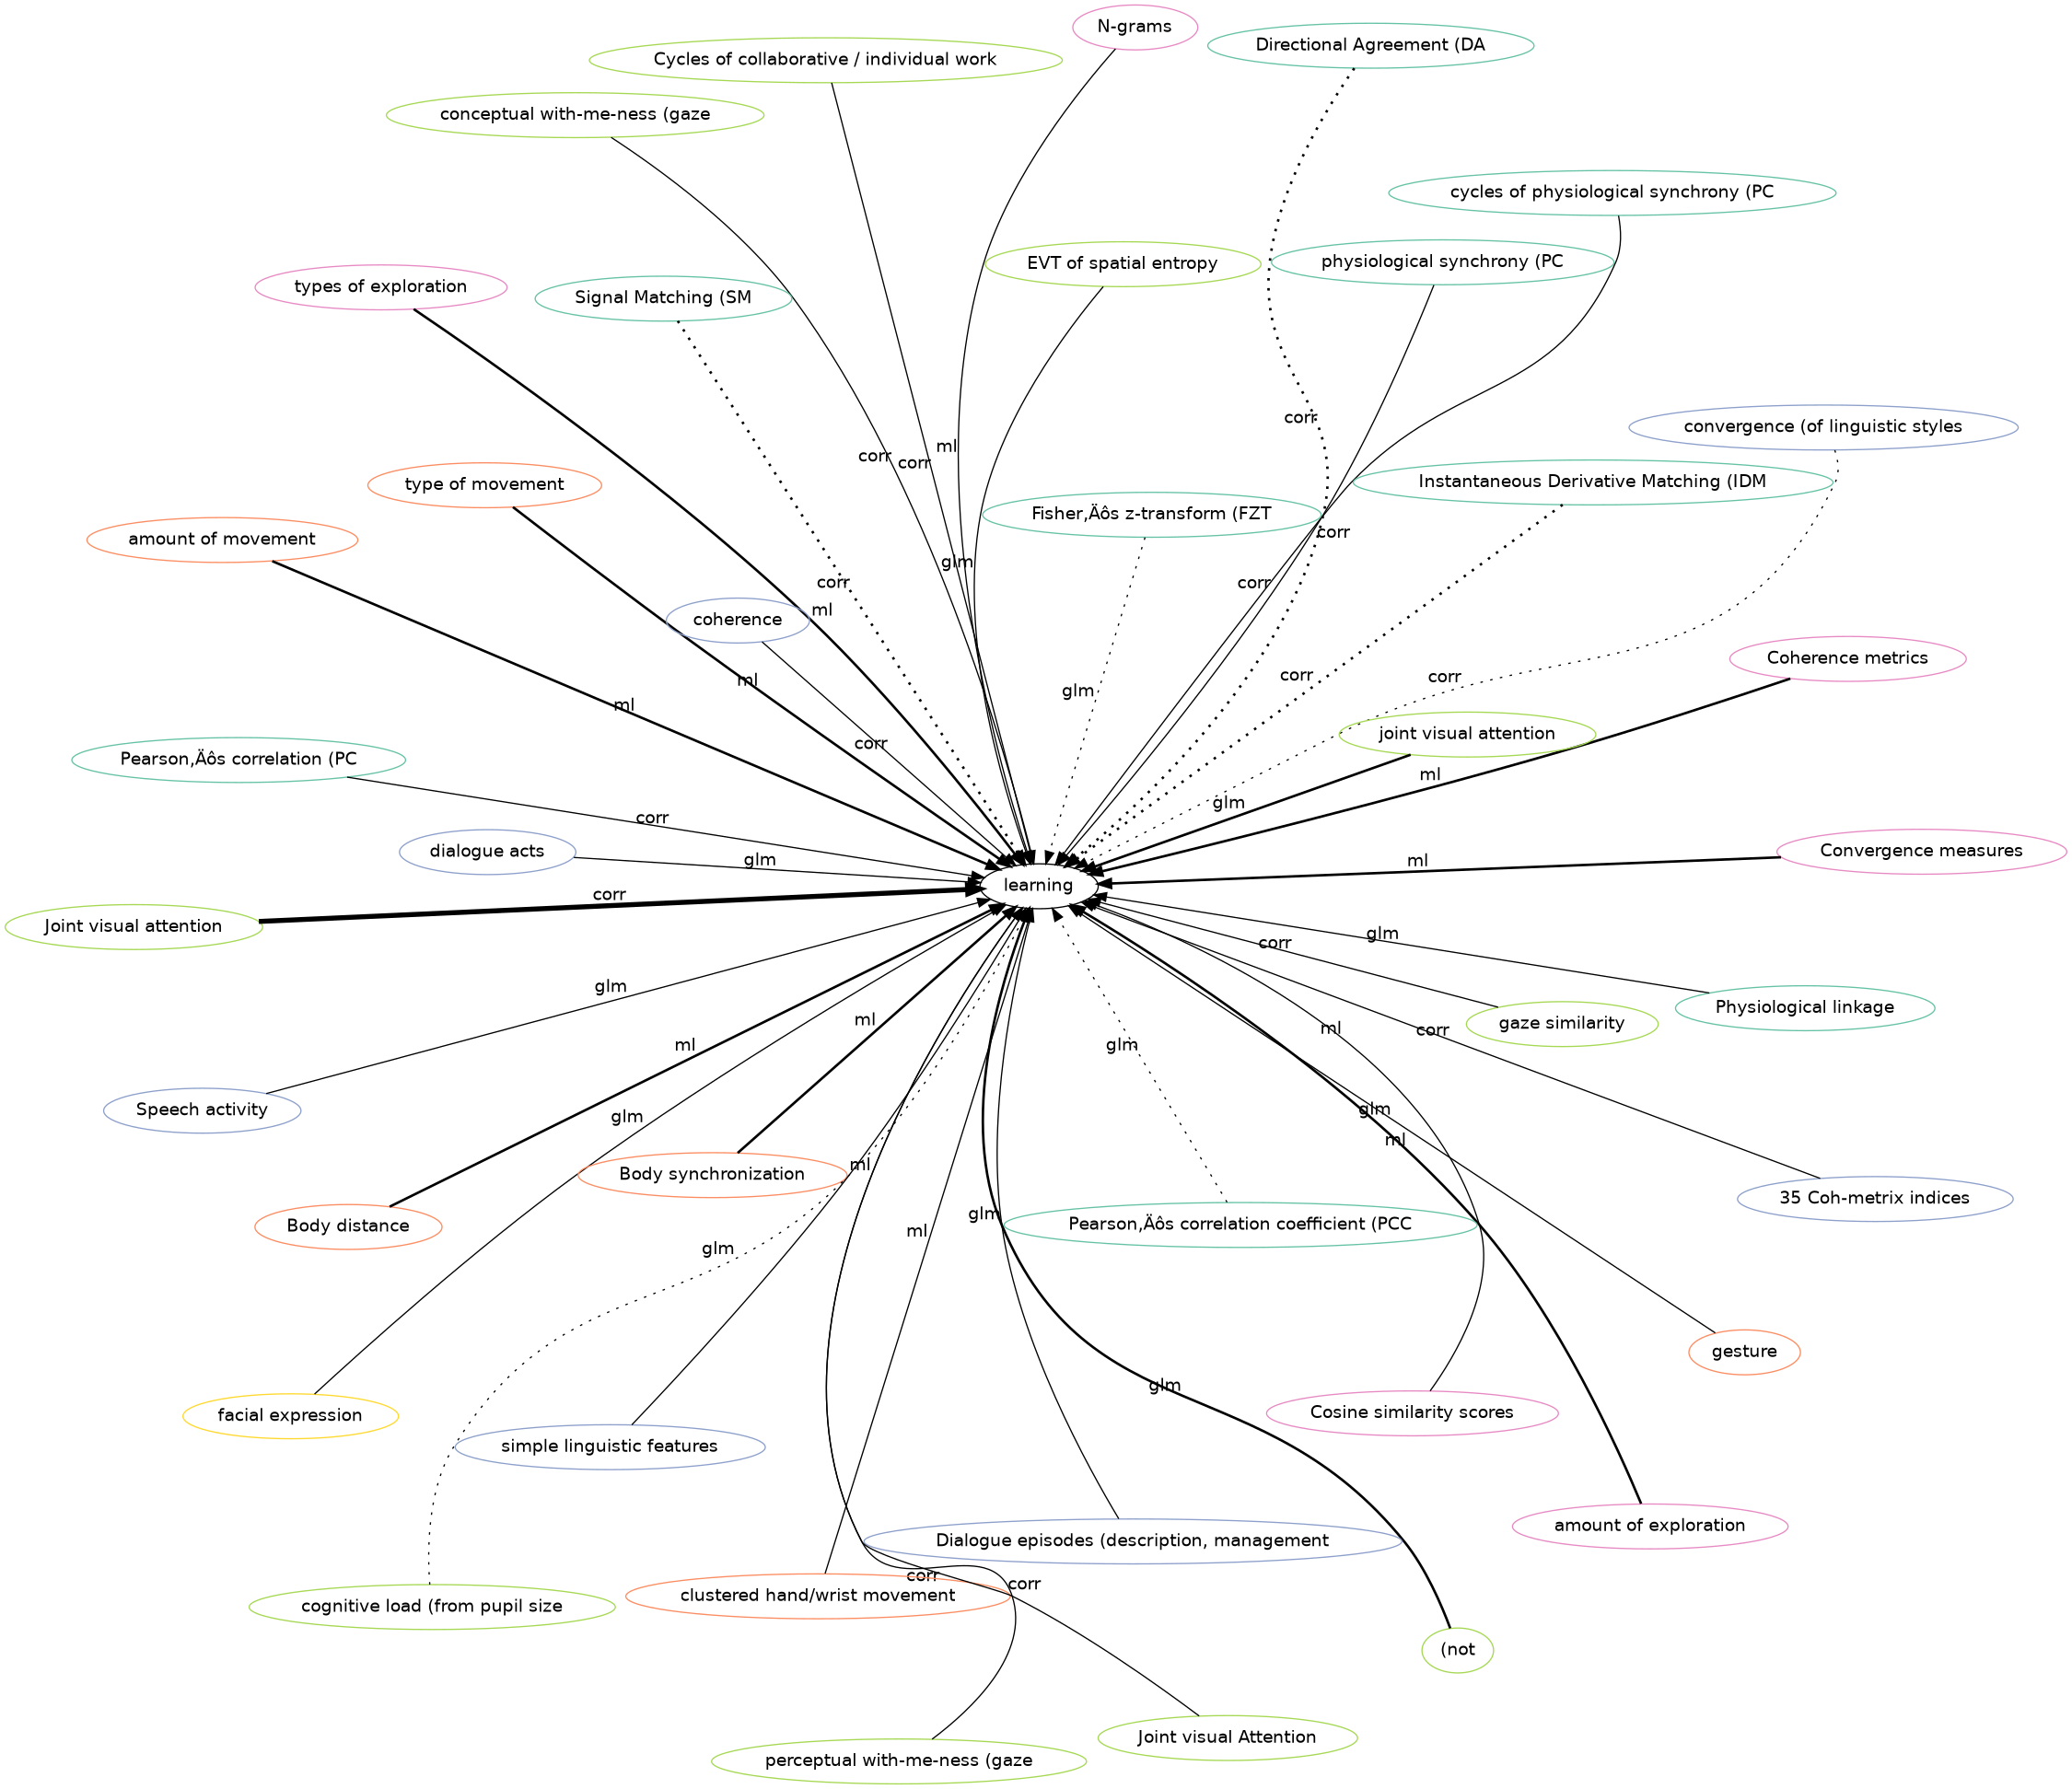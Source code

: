 digraph world {
        size="15,15";
        layout=neato
        graph [fontname = "helvetica"];
        node [fontname = "helvetica", colorscheme=set28];
        edge [fontname = "helvetica", colorscheme=set28];

	"learning" [href="index.svg"];
	"Physiological linkage" [href="https://scholar.google.com/scholar?hl=en&q=Physiological%20Linkage%20of%20Dyadic%20Gaming%20Experience" target="_blank" , color="1"];
	"perceptual with-me-ness (gaze" [href="https://scholar.google.com/scholar?hl=en&q=Looking%20AT%20versus%20Looking%20THROUGH:%20A%20Dual%20Eye-tracking%20Study%20in%20MOOC%20Context" target="_blank" , color="5"];
	"conceptual with-me-ness (gaze" [href="https://scholar.google.com/scholar?hl=en&q=Looking%20AT%20versus%20Looking%20THROUGH:%20A%20Dual%20Eye-tracking%20Study%20in%20MOOC%20Context" target="_blank" , color="5"];
	"gaze similarity" [href="https://scholar.google.com/scholar?hl=en&q=Looking%20AT%20versus%20Looking%20THROUGH:%20A%20Dual%20Eye-tracking%20Study%20in%20MOOC%20Context" target="_blank" , color="5"];
	"dialogue acts" [href="https://scholar.google.com/scholar?hl=en&q=The%20Additive%20Value%20of%20Multimodal%20Features%20for%20Predicting%20Engagement,%20Frustration,%20and%20Learning%20during%20Tutoring" target="_blank" , color="3"];
	"facial expression" [href="https://scholar.google.com/scholar?hl=en&q=The%20Additive%20Value%20of%20Multimodal%20Features%20for%20Predicting%20Engagement,%20Frustration,%20and%20Learning%20during%20Tutoring" target="_blank" , color="6"];
	"gesture" [href="https://scholar.google.com/scholar?hl=en&q=The%20Additive%20Value%20of%20Multimodal%20Features%20for%20Predicting%20Engagement,%20Frustration,%20and%20Learning%20during%20Tutoring" target="_blank" , color="2"];
	"clustered hand/wrist movement" [href="https://scholar.google.com/scholar?hl=en&q=(Dis)Engagement%20Maters:%20Identifying%20Efficacious%20Learning%20Practices%20with%20Multimodal%20Learning%20Analytics" target="_blank" , color="2"];
	"(not" [href="https://scholar.google.com/scholar?hl=en&q=Dual%20Gaze%20as%20a%20Proxy%20for%20Collaboration%20in%20Informal%20Learning" target="_blank" , color="5"];
	"(not" [href="https://scholar.google.com/scholar?hl=en&q=Dual%20Gaze%20as%20a%20Proxy%20for%20Collaboration%20in%20Informal%20Learning" target="_blank" , color="5"];
	"Dialogue episodes (description, management" [href="https://scholar.google.com/scholar?hl=en&q=Dual%20Gaze%20as%20a%20Proxy%20for%20Collaboration%20in%20Informal%20Learning" target="_blank" , color="3"];
	"Joint visual attention" [href="https://scholar.google.com/scholar?hl=en&q=Using%20Eye-Tracking%20Technology%20to%20Support%20Visual%20Coordination%20in%20Collaborative%20Problem-Solving%20Groups" target="_blank" , color="5"];
	"Joint visual attention" [href="https://scholar.google.com/scholar?hl=en&q=The%20Effect%20of%20Mutual%20Gaze%20Perception%20on%20Students’%20Verbal%20Coordination" target="_blank" , color="5"];
	"Convergence measures" [href="https://scholar.google.com/scholar?hl=en&q=The%20Effect%20of%20Mutual%20Gaze%20Perception%20on%20Students’%20Verbal%20Coordination" target="_blank" , color="4"];
	"Joint visual attention" [href="https://scholar.google.com/scholar?hl=en&q=The%20Effect%20of%20Mutual%20Gaze%20Perception%20on%20Students’%20Verbal%20Coordination" target="_blank" , color="5"];
	"Coherence metrics" [href="https://scholar.google.com/scholar?hl=en&q=The%20Effect%20of%20Mutual%20Gaze%20Perception%20on%20Students’%20Verbal%20Coordination" target="_blank" , color="4"];
	"N-grams" [href="https://scholar.google.com/scholar?hl=en&q=The%20Effect%20of%20Mutual%20Gaze%20Perception%20on%20Students’%20Verbal%20Coordination" target="_blank" , color="4"];
	"Cosine similarity scores" [href="https://scholar.google.com/scholar?hl=en&q=The%20Effect%20of%20Mutual%20Gaze%20Perception%20on%20Students’%20Verbal%20Coordination" target="_blank" , color="4"];
	"Convergence measures" [href="https://scholar.google.com/scholar?hl=en&q=The%20Effect%20of%20Mutual%20Gaze%20Perception%20on%20Students’%20Verbal%20Coordination" target="_blank" , color="4"];
	"Coherence metrics" [href="https://scholar.google.com/scholar?hl=en&q=The%20Effect%20of%20Mutual%20Gaze%20Perception%20on%20Students’%20Verbal%20Coordination" target="_blank" , color="4"];
	"Joint visual attention" [href="https://scholar.google.com/scholar?hl=en&q=Detecting%20Collaborative%20Dynamics%20Using%20Mobile%20Eye-Trackers" target="_blank" , color="5"];
	"amount of exploration" [href="https://scholar.google.com/scholar?hl=en&q=Unraveling%20Students'%20Interaction%20around%20a%20Tangible%20Interface%20Using%20Multimodal%20Learning%20Analytics." target="_blank" , color="4"];
	"types of exploration" [href="https://scholar.google.com/scholar?hl=en&q=Unraveling%20Students'%20Interaction%20around%20a%20Tangible%20Interface%20Using%20Multimodal%20Learning%20Analytics." target="_blank" , color="4"];
	"amount of movement" [href="https://scholar.google.com/scholar?hl=en&q=Unraveling%20Students'%20Interaction%20around%20a%20Tangible%20Interface%20Using%20Multimodal%20Learning%20Analytics." target="_blank" , color="2"];
	"type of movement" [href="https://scholar.google.com/scholar?hl=en&q=Unraveling%20Students'%20Interaction%20around%20a%20Tangible%20Interface%20Using%20Multimodal%20Learning%20Analytics." target="_blank" , color="2"];
	"Body synchronization" [href="https://scholar.google.com/scholar?hl=en&q=Unraveling%20Students'%20Interaction%20around%20a%20Tangible%20Interface%20Using%20Multimodal%20Learning%20Analytics." target="_blank" , color="2"];
	"Body distance" [href="https://scholar.google.com/scholar?hl=en&q=Unraveling%20Students'%20Interaction%20around%20a%20Tangible%20Interface%20Using%20Multimodal%20Learning%20Analytics." target="_blank" , color="2"];
	"amount of exploration" [href="https://scholar.google.com/scholar?hl=en&q=Unraveling%20Students'%20Interaction%20around%20a%20Tangible%20Interface%20Using%20Multimodal%20Learning%20Analytics." target="_blank" , color="4"];
	"types of exploration" [href="https://scholar.google.com/scholar?hl=en&q=Unraveling%20Students'%20Interaction%20around%20a%20Tangible%20Interface%20Using%20Multimodal%20Learning%20Analytics." target="_blank" , color="4"];
	"amount of movement" [href="https://scholar.google.com/scholar?hl=en&q=Unraveling%20Students'%20Interaction%20around%20a%20Tangible%20Interface%20Using%20Multimodal%20Learning%20Analytics." target="_blank" , color="2"];
	"type of movement" [href="https://scholar.google.com/scholar?hl=en&q=Unraveling%20Students'%20Interaction%20around%20a%20Tangible%20Interface%20Using%20Multimodal%20Learning%20Analytics." target="_blank" , color="2"];
	"Body synchronization" [href="https://scholar.google.com/scholar?hl=en&q=Unraveling%20Students'%20Interaction%20around%20a%20Tangible%20Interface%20Using%20Multimodal%20Learning%20Analytics." target="_blank" , color="2"];
	"Body distance" [href="https://scholar.google.com/scholar?hl=en&q=Unraveling%20Students'%20Interaction%20around%20a%20Tangible%20Interface%20Using%20Multimodal%20Learning%20Analytics." target="_blank" , color="2"];
	"physiological synchrony (PC" [href="https://scholar.google.com/scholar?hl=en&q=Unpacking%20the%20relationship%20between%20existing%20and%20new%20measures%20of%20physiological%20synchrony%20and%20collaborative%20learning:%20a%20mixed%20methods%20study" target="_blank" , color="1"];
	"cycles of physiological synchrony (PC" [href="https://scholar.google.com/scholar?hl=en&q=Unpacking%20the%20relationship%20between%20existing%20and%20new%20measures%20of%20physiological%20synchrony%20and%20collaborative%20learning:%20a%20mixed%20methods%20study" target="_blank" , color="1"];
	"Cycles of collaborative / individual work" [href="https://scholar.google.com/scholar?hl=en&q=Leveraging%20Mobile%20Eye-Trackers%20to%20Capture%20Joint%20Visual%20Attention%20in%20Co-Located%20Collaborative%20Learning" target="_blank" , color="5"];
	"Joint visual Attention" [href="https://scholar.google.com/scholar?hl=en&q=Using%20Mobile%20Eye-Trackers%20to%20Unpack%20the%20Perceptual%20Benefits%20of%20a%20Tangible%20User%20Interface%20for%20Collaborative%20Learning" target="_blank" , color="5"];
	"convergence (of linguistic styles" [href="https://scholar.google.com/scholar?hl=en&q=Does%20Seeing%20One%20Another’s%20Gaze%20Affect%20Group%20Dialogue?" target="_blank" , color="3"];
	"coherence" [href="https://scholar.google.com/scholar?hl=en&q=Does%20Seeing%20One%20Another’s%20Gaze%20Affect%20Group%20Dialogue?" target="_blank" , color="3"];
	"simple linguistic features" [href="https://scholar.google.com/scholar?hl=en&q=Does%20Seeing%20One%20Another’s%20Gaze%20Affect%20Group%20Dialogue?" target="_blank" , color="3"];
	"35 Coh-metrix indices" [href="https://scholar.google.com/scholar?hl=en&q=Predicting%20the%20Quality%20of%20Collaborative%20Problem%20Solving%20Through%20Linguistic%20Analysis%20of%20Discourse" target="_blank" , color="3"];
	"EVT of spatial entropy" [href="https://scholar.google.com/scholar?hl=en&q=An%20Alternate%20Statistical%20Lens%20to%20Look%20at%20Collaboration%20Data:%20Extreme%20Value%20Theory" target="_blank" , color="5"];
	"joint visual attention" [href="https://scholar.google.com/scholar?hl=en&q=3D%20Tangibles%20Facilitate%20Joint%20Visual%20Attention%20in%20Dyads" target="_blank" , color="5"];
	"joint visual attention" [href="https://scholar.google.com/scholar?hl=en&q=Real-time%20mutual%20gaze%20perception" target="_blank" , color="5"];
	"cognitive load (from pupil size" [href="https://scholar.google.com/scholar?hl=en&q=Real-time%20mutual%20gaze%20perception" target="_blank" , color="5"];
	"Signal Matching (SM" [href="https://scholar.google.com/scholar?hl=en&q=Investigating%20collaborative%20learning%20success%20with%20physiological%20coupling%20indices%20based%20on%20electrodermal%20activity" target="_blank" , color="1"];
	"Instantaneous Derivative Matching (IDM" [href="https://scholar.google.com/scholar?hl=en&q=Investigating%20collaborative%20learning%20success%20with%20physiological%20coupling%20indices%20based%20on%20electrodermal%20activity" target="_blank" , color="1"];
	"Pearson‚Äôs correlation coefficient (PCC" [href="https://scholar.google.com/scholar?hl=en&q=Investigating%20collaborative%20learning%20success%20with%20physiological%20coupling%20indices%20based%20on%20electrodermal%20activity" target="_blank" , color="1"];
	"Fisher‚Äôs z-transform (FZT" [href="https://scholar.google.com/scholar?hl=en&q=Investigating%20collaborative%20learning%20success%20with%20physiological%20coupling%20indices%20based%20on%20electrodermal%20activity" target="_blank" , color="1"];
	"Directional Agreement (DA" [href="https://scholar.google.com/scholar?hl=en&q=Investigating%20collaborative%20learning%20success%20with%20physiological%20coupling%20indices%20based%20on%20electrodermal%20activity" target="_blank" , color="1"];
	"Signal Matching (SM" [href="https://scholar.google.com/scholar?hl=en&q=Using%20Physiological%20Synchrony%20as%20an%20Indicator%20of%20Collaboration%20Quality,%20Task%20Performance%20and%20Learning" target="_blank" , color="1"];
	"Instantaneous Derivative Matching (IDM" [href="https://scholar.google.com/scholar?hl=en&q=Using%20Physiological%20Synchrony%20as%20an%20Indicator%20of%20Collaboration%20Quality,%20Task%20Performance%20and%20Learning" target="_blank" , color="1"];
	"Directional Agreement (DA" [href="https://scholar.google.com/scholar?hl=en&q=Using%20Physiological%20Synchrony%20as%20an%20Indicator%20of%20Collaboration%20Quality,%20Task%20Performance%20and%20Learning" target="_blank" , color="1"];
	"Pearson‚Äôs correlation (PC" [href="https://scholar.google.com/scholar?hl=en&q=Using%20Physiological%20Synchrony%20as%20an%20Indicator%20of%20Collaboration%20Quality,%20Task%20Performance%20and%20Learning" target="_blank" , color="1"];
	"Speech activity" [href="https://scholar.google.com/scholar?hl=en&q=Using%20Physiological%20Synchrony%20as%20an%20Indicator%20of%20Collaboration%20Quality,%20Task%20Performance%20and%20Learning" target="_blank" , color="3"];
	"Physiological linkage" -> "learning" [label="glm", labeltooltip=1, style="solid", penwidth=1];
	"perceptual with-me-ness (gaze" -> "learning" [label="corr", labeltooltip=1, style="solid", penwidth=1];
	"conceptual with-me-ness (gaze" -> "learning" [label="corr", labeltooltip=1, style="solid", penwidth=1];
	"gaze similarity" -> "learning" [label="corr", labeltooltip=1, style="solid", penwidth=1];
	"dialogue acts" -> "learning" [label="glm", labeltooltip=1, style="solid", penwidth=1];
	"facial expression" -> "learning" [label="glm", labeltooltip=1, style="solid", penwidth=1];
	"gesture" -> "learning" [label="glm", labeltooltip=1, style="solid", penwidth=1];
	"clustered hand/wrist movement" -> "learning" [label="ml", labeltooltip=1, style="solid", penwidth=1];
	"(not" -> "learning" [label="glm", labeltooltip=2, style="solid", penwidth=2];
	"Dialogue episodes (description, management" -> "learning" [label="glm", labeltooltip=1, style="solid", penwidth=1];
	"Joint visual attention" -> "learning" [label="corr", labeltooltip=4, style="solid", penwidth=4];
	"Convergence measures" -> "learning" [label="ml", labeltooltip=2, style="solid", penwidth=2];
	"Coherence metrics" -> "learning" [label="ml", labeltooltip=2, style="solid", penwidth=2];
	"N-grams" -> "learning" [label="ml", labeltooltip=1, style="solid", penwidth=1];
	"Cosine similarity scores" -> "learning" [label="ml", labeltooltip=1, style="solid", penwidth=1];
	"amount of exploration" -> "learning" [label="ml", labeltooltip=2, style="solid", penwidth=2];
	"types of exploration" -> "learning" [label="ml", labeltooltip=2, style="solid", penwidth=2];
	"amount of movement" -> "learning" [label="ml", labeltooltip=2, style="solid", penwidth=2];
	"type of movement" -> "learning" [label="ml", labeltooltip=2, style="solid", penwidth=2];
	"Body synchronization" -> "learning" [label="ml", labeltooltip=2, style="solid", penwidth=2];
	"Body distance" -> "learning" [label="ml", labeltooltip=2, style="solid", penwidth=2];
	"physiological synchrony (PC" -> "learning" [label="corr", labeltooltip=1, style="solid", penwidth=1];
	"cycles of physiological synchrony (PC" -> "learning" [label="corr", labeltooltip=1, style="solid", penwidth=1];
	"Cycles of collaborative / individual work" -> "learning" [label="corr", labeltooltip=1, style="solid", penwidth=1];
	"Joint visual Attention" -> "learning" [label="corr", labeltooltip=1, style="solid", penwidth=1];
	"convergence (of linguistic styles" -> "learning" [label="corr", labeltooltip=1, style="dotted", penwidth=1];
	"coherence" -> "learning" [label="corr", labeltooltip=1, style="solid", penwidth=1];
	"simple linguistic features" -> "learning" [label="ml", labeltooltip=1, style="solid", penwidth=1];
	"35 Coh-metrix indices" -> "learning" [label="corr", labeltooltip=1, style="solid", penwidth=1];
	"EVT of spatial entropy" -> "learning" [label="glm", labeltooltip=1, style="solid", penwidth=1];
	"joint visual attention" -> "learning" [label="glm", labeltooltip=2, style="solid", penwidth=2];
	"cognitive load (from pupil size" -> "learning" [label="glm", labeltooltip=1, style="dotted", penwidth=1];
	"Signal Matching (SM" -> "learning" [label="corr", labeltooltip=2, style="dotted", penwidth=2];
	"Instantaneous Derivative Matching (IDM" -> "learning" [label="corr", labeltooltip=2, style="dotted", penwidth=2];
	"Pearson‚Äôs correlation coefficient (PCC" -> "learning" [label="glm", labeltooltip=1, style="dotted", penwidth=1];
	"Fisher‚Äôs z-transform (FZT" -> "learning" [label="glm", labeltooltip=1, style="dotted", penwidth=1];
	"Directional Agreement (DA" -> "learning" [label="corr", labeltooltip=2, style="dotted", penwidth=2];
	"Pearson‚Äôs correlation (PC" -> "learning" [label="corr", labeltooltip=1, style="solid", penwidth=1];
	"Speech activity" -> "learning" [label="glm", labeltooltip=1, style="solid", penwidth=1];

 overlap=false 
 splines = true; 


}